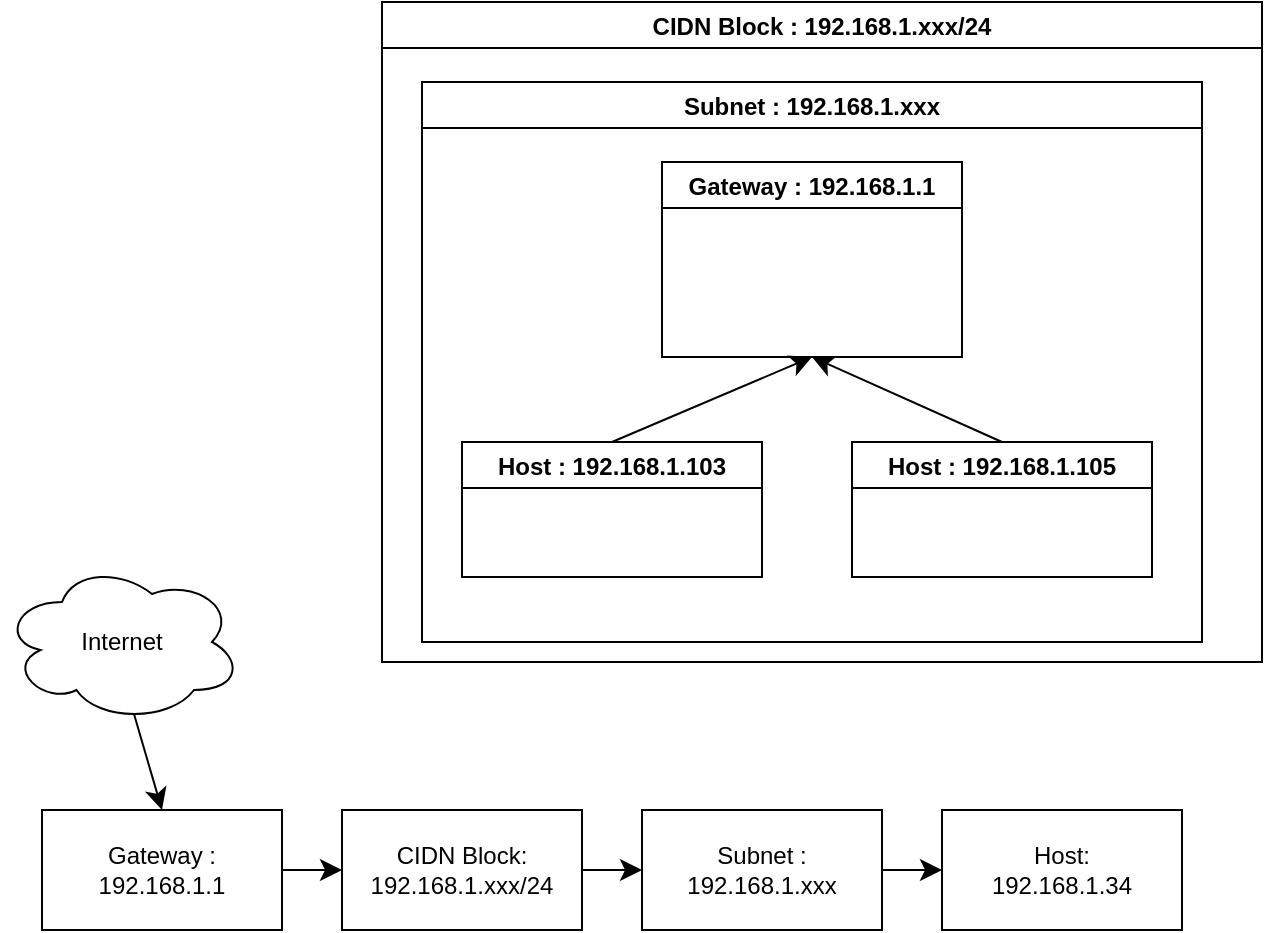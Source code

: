 <mxfile version="24.0.7" type="github">
  <diagram id="l2aKFoh6-Bn0gOPZ2l0T" name="Page-1">
    <mxGraphModel dx="1257" dy="691" grid="1" gridSize="10" guides="1" tooltips="1" connect="1" arrows="1" fold="1" page="1" pageScale="1" pageWidth="1169" pageHeight="827" math="0" shadow="0">
      <root>
        <mxCell id="0" />
        <mxCell id="1" parent="0" />
        <mxCell id="TQ05000QdJhVlaVbQsyb-1" value="CIDN Block : 192.168.1.xxx/24" style="swimlane;" vertex="1" parent="1">
          <mxGeometry x="570" y="10" width="440" height="330" as="geometry" />
        </mxCell>
        <mxCell id="TQ05000QdJhVlaVbQsyb-3" value="Subnet : 192.168.1.xxx" style="swimlane;" vertex="1" parent="1">
          <mxGeometry x="590" y="50" width="390" height="280" as="geometry" />
        </mxCell>
        <mxCell id="TQ05000QdJhVlaVbQsyb-2" value="Gateway : 192.168.1.1" style="swimlane;" vertex="1" parent="TQ05000QdJhVlaVbQsyb-3">
          <mxGeometry x="120" y="40" width="150" height="97.5" as="geometry" />
        </mxCell>
        <mxCell id="TQ05000QdJhVlaVbQsyb-10" style="edgeStyle=none;curved=1;rounded=0;orthogonalLoop=1;jettySize=auto;html=1;exitX=0.5;exitY=0;exitDx=0;exitDy=0;entryX=0.5;entryY=1;entryDx=0;entryDy=0;fontSize=12;startSize=8;endSize=8;" edge="1" parent="TQ05000QdJhVlaVbQsyb-3" source="TQ05000QdJhVlaVbQsyb-9" target="TQ05000QdJhVlaVbQsyb-2">
          <mxGeometry relative="1" as="geometry" />
        </mxCell>
        <mxCell id="TQ05000QdJhVlaVbQsyb-9" value="Host : 192.168.1.103" style="swimlane;" vertex="1" parent="TQ05000QdJhVlaVbQsyb-3">
          <mxGeometry x="20" y="180" width="150" height="67.5" as="geometry" />
        </mxCell>
        <mxCell id="TQ05000QdJhVlaVbQsyb-12" style="edgeStyle=none;curved=1;rounded=0;orthogonalLoop=1;jettySize=auto;html=1;exitX=0.5;exitY=0;exitDx=0;exitDy=0;entryX=0.5;entryY=1;entryDx=0;entryDy=0;fontSize=12;startSize=8;endSize=8;" edge="1" parent="TQ05000QdJhVlaVbQsyb-3" source="TQ05000QdJhVlaVbQsyb-11" target="TQ05000QdJhVlaVbQsyb-2">
          <mxGeometry relative="1" as="geometry" />
        </mxCell>
        <mxCell id="TQ05000QdJhVlaVbQsyb-11" value="Host : 192.168.1.105" style="swimlane;" vertex="1" parent="TQ05000QdJhVlaVbQsyb-3">
          <mxGeometry x="215" y="180" width="150" height="67.5" as="geometry" />
        </mxCell>
        <mxCell id="TQ05000QdJhVlaVbQsyb-15" value="" style="edgeStyle=none;curved=1;rounded=0;orthogonalLoop=1;jettySize=auto;html=1;fontSize=12;startSize=8;endSize=8;" edge="1" parent="1" source="TQ05000QdJhVlaVbQsyb-13" target="TQ05000QdJhVlaVbQsyb-14">
          <mxGeometry relative="1" as="geometry" />
        </mxCell>
        <mxCell id="TQ05000QdJhVlaVbQsyb-13" value="Gateway : 192.168.1.1" style="rounded=0;whiteSpace=wrap;html=1;" vertex="1" parent="1">
          <mxGeometry x="400" y="414" width="120" height="60" as="geometry" />
        </mxCell>
        <mxCell id="TQ05000QdJhVlaVbQsyb-17" value="" style="edgeStyle=none;curved=1;rounded=0;orthogonalLoop=1;jettySize=auto;html=1;fontSize=12;startSize=8;endSize=8;" edge="1" parent="1" source="TQ05000QdJhVlaVbQsyb-14" target="TQ05000QdJhVlaVbQsyb-16">
          <mxGeometry relative="1" as="geometry" />
        </mxCell>
        <mxCell id="TQ05000QdJhVlaVbQsyb-14" value="CIDN Block:&lt;div&gt;192.168.1.xxx/24&lt;/div&gt;" style="rounded=0;whiteSpace=wrap;html=1;" vertex="1" parent="1">
          <mxGeometry x="550" y="414" width="120" height="60" as="geometry" />
        </mxCell>
        <mxCell id="TQ05000QdJhVlaVbQsyb-19" value="" style="edgeStyle=none;curved=1;rounded=0;orthogonalLoop=1;jettySize=auto;html=1;fontSize=12;startSize=8;endSize=8;" edge="1" parent="1" source="TQ05000QdJhVlaVbQsyb-16" target="TQ05000QdJhVlaVbQsyb-18">
          <mxGeometry relative="1" as="geometry" />
        </mxCell>
        <mxCell id="TQ05000QdJhVlaVbQsyb-16" value="Subnet :&lt;div&gt;192.168.1.xxx&lt;/div&gt;" style="rounded=0;whiteSpace=wrap;html=1;" vertex="1" parent="1">
          <mxGeometry x="700" y="414" width="120" height="60" as="geometry" />
        </mxCell>
        <mxCell id="TQ05000QdJhVlaVbQsyb-18" value="Host:&lt;div&gt;192.168.1.34&lt;/div&gt;" style="rounded=0;whiteSpace=wrap;html=1;" vertex="1" parent="1">
          <mxGeometry x="850" y="414" width="120" height="60" as="geometry" />
        </mxCell>
        <mxCell id="TQ05000QdJhVlaVbQsyb-22" style="edgeStyle=none;curved=1;rounded=0;orthogonalLoop=1;jettySize=auto;html=1;exitX=0.55;exitY=0.95;exitDx=0;exitDy=0;exitPerimeter=0;entryX=0.5;entryY=0;entryDx=0;entryDy=0;fontSize=12;startSize=8;endSize=8;" edge="1" parent="1" source="TQ05000QdJhVlaVbQsyb-20" target="TQ05000QdJhVlaVbQsyb-13">
          <mxGeometry relative="1" as="geometry" />
        </mxCell>
        <mxCell id="TQ05000QdJhVlaVbQsyb-20" value="Internet" style="ellipse;shape=cloud;whiteSpace=wrap;html=1;" vertex="1" parent="1">
          <mxGeometry x="380" y="290" width="120" height="80" as="geometry" />
        </mxCell>
      </root>
    </mxGraphModel>
  </diagram>
</mxfile>

